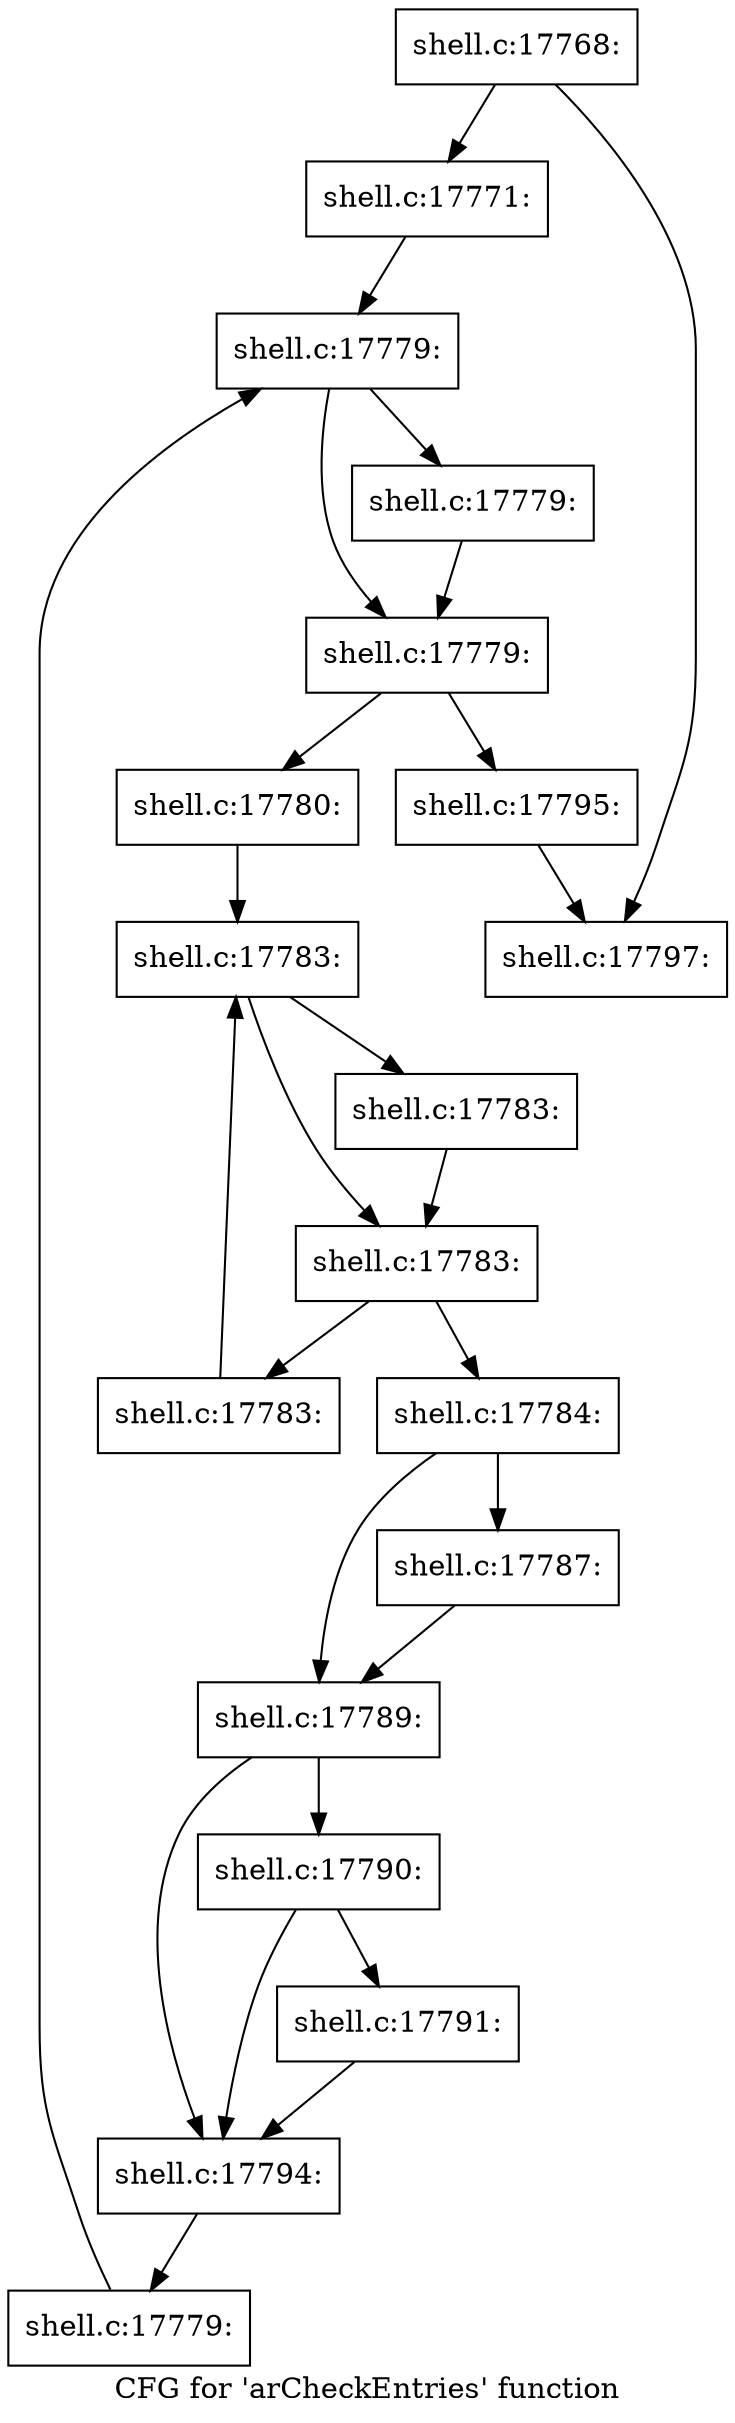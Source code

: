 digraph "CFG for 'arCheckEntries' function" {
	label="CFG for 'arCheckEntries' function";

	Node0x560277479970 [shape=record,label="{shell.c:17768:}"];
	Node0x560277479970 -> Node0x56027748db70;
	Node0x560277479970 -> Node0x56027748dc80;
	Node0x56027748db70 [shape=record,label="{shell.c:17771:}"];
	Node0x56027748db70 -> Node0x5602774906e0;
	Node0x5602774906e0 [shape=record,label="{shell.c:17779:}"];
	Node0x5602774906e0 -> Node0x5602774909d0;
	Node0x5602774906e0 -> Node0x560277490980;
	Node0x5602774909d0 [shape=record,label="{shell.c:17779:}"];
	Node0x5602774909d0 -> Node0x560277490980;
	Node0x560277490980 [shape=record,label="{shell.c:17779:}"];
	Node0x560277490980 -> Node0x560277490900;
	Node0x560277490980 -> Node0x5602774900e0;
	Node0x560277490900 [shape=record,label="{shell.c:17780:}"];
	Node0x560277490900 -> Node0x5602774922a0;
	Node0x5602774922a0 [shape=record,label="{shell.c:17783:}"];
	Node0x5602774922a0 -> Node0x5602774924d0;
	Node0x5602774922a0 -> Node0x560277492480;
	Node0x5602774924d0 [shape=record,label="{shell.c:17783:}"];
	Node0x5602774924d0 -> Node0x560277492480;
	Node0x560277492480 [shape=record,label="{shell.c:17783:}"];
	Node0x560277492480 -> Node0x560277492e30;
	Node0x560277492480 -> Node0x560277492400;
	Node0x560277492e30 [shape=record,label="{shell.c:17783:}"];
	Node0x560277492e30 -> Node0x5602774922a0;
	Node0x560277492400 [shape=record,label="{shell.c:17784:}"];
	Node0x560277492400 -> Node0x5602774937a0;
	Node0x560277492400 -> Node0x560277493890;
	Node0x5602774937a0 [shape=record,label="{shell.c:17787:}"];
	Node0x5602774937a0 -> Node0x560277493890;
	Node0x560277493890 [shape=record,label="{shell.c:17789:}"];
	Node0x560277493890 -> Node0x5602774941e0;
	Node0x560277493890 -> Node0x560277494190;
	Node0x5602774941e0 [shape=record,label="{shell.c:17790:}"];
	Node0x5602774941e0 -> Node0x560277494140;
	Node0x5602774941e0 -> Node0x560277494190;
	Node0x560277494140 [shape=record,label="{shell.c:17791:}"];
	Node0x560277494140 -> Node0x560277494190;
	Node0x560277494190 [shape=record,label="{shell.c:17794:}"];
	Node0x560277494190 -> Node0x560277490870;
	Node0x560277490870 [shape=record,label="{shell.c:17779:}"];
	Node0x560277490870 -> Node0x5602774906e0;
	Node0x5602774900e0 [shape=record,label="{shell.c:17795:}"];
	Node0x5602774900e0 -> Node0x56027748dc80;
	Node0x56027748dc80 [shape=record,label="{shell.c:17797:}"];
}
